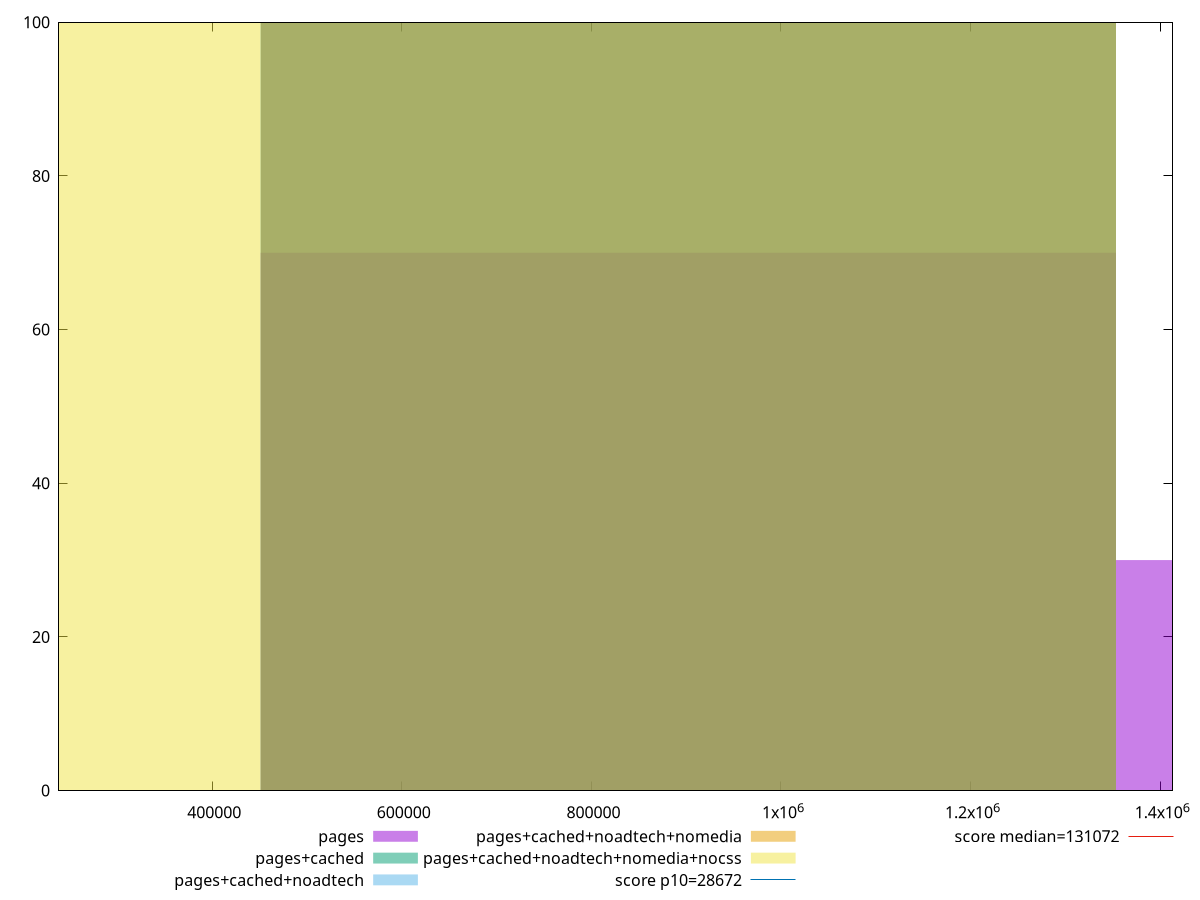 reset

$pages <<EOF
902249.3582798437 70
1804498.7165596874 30
EOF

$pagesCached <<EOF
902249.3582798437 100
EOF

$pagesCachedNoadtech <<EOF
902249.3582798437 100
EOF

$pagesCachedNoadtechNomedia <<EOF
902249.3582798437 100
EOF

$pagesCachedNoadtechNomediaNocss <<EOF
0 100
EOF

set key outside below
set boxwidth 902249.3582798437
set xrange [238433.28333333333:1412978.248801986]
set yrange [0:100]
set trange [0:100]
set style fill transparent solid 0.5 noborder

set parametric
set terminal svg size 640, 530 enhanced background rgb 'white'
set output "report_00026_2021-02-22T21:38:55.199Z/uses-long-cache-ttl/comparison/histogram/all_raw.svg"

plot $pages title "pages" with boxes, \
     $pagesCached title "pages+cached" with boxes, \
     $pagesCachedNoadtech title "pages+cached+noadtech" with boxes, \
     $pagesCachedNoadtechNomedia title "pages+cached+noadtech+nomedia" with boxes, \
     $pagesCachedNoadtechNomediaNocss title "pages+cached+noadtech+nomedia+nocss" with boxes, \
     28672,t title "score p10=28672", \
     131072,t title "score median=131072"

reset
